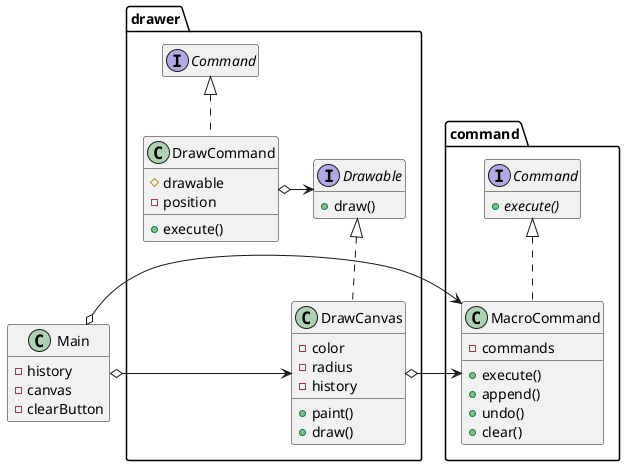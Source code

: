 @startuml

skinparam shadowing false
hide empty methods
hide empty fields

class Main {
    - history
    - canvas
    - clearButton
}

package command{
    interface Command {
        + {abstract}execute()
    }
    class MacroCommand implements Command {
        - commands
        + execute()
        + append()
        + undo()
        + clear()
    }
}

package drawer{
    interface Drawable {
        + draw()
    }
    class DrawCommand implements Command {
        # drawable
        - position
        + execute()
    }
    class DrawCanvas implements Drawable {
        - color
        - radius
        - history
        + paint()
        + draw()
    }
}

Main o-> DrawCanvas
Main o-> MacroCommand
DrawCanvas o-> MacroCommand
DrawCommand o-> Drawable

@enduml